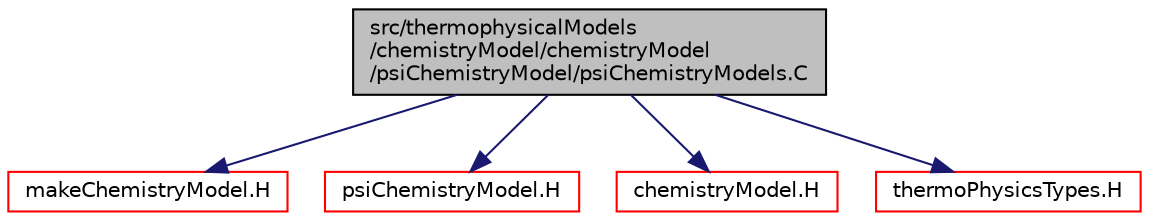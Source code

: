 digraph "src/thermophysicalModels/chemistryModel/chemistryModel/psiChemistryModel/psiChemistryModels.C"
{
  bgcolor="transparent";
  edge [fontname="Helvetica",fontsize="10",labelfontname="Helvetica",labelfontsize="10"];
  node [fontname="Helvetica",fontsize="10",shape=record];
  Node1 [label="src/thermophysicalModels\l/chemistryModel/chemistryModel\l/psiChemistryModel/psiChemistryModels.C",height=0.2,width=0.4,color="black", fillcolor="grey75", style="filled", fontcolor="black"];
  Node1 -> Node2 [color="midnightblue",fontsize="10",style="solid",fontname="Helvetica"];
  Node2 [label="makeChemistryModel.H",height=0.2,width=0.4,color="red",URL="$a09961.html",tooltip="Macros for instantiating chemistry models based on compressibility and transport types. "];
  Node1 -> Node3 [color="midnightblue",fontsize="10",style="solid",fontname="Helvetica"];
  Node3 [label="psiChemistryModel.H",height=0.2,width=0.4,color="red",URL="$a09963.html"];
  Node1 -> Node4 [color="midnightblue",fontsize="10",style="solid",fontname="Helvetica"];
  Node4 [label="chemistryModel.H",height=0.2,width=0.4,color="red",URL="$a09959.html"];
  Node1 -> Node5 [color="midnightblue",fontsize="10",style="solid",fontname="Helvetica"];
  Node5 [label="thermoPhysicsTypes.H",height=0.2,width=0.4,color="red",URL="$a10288.html",tooltip="Type definitions for thermo-physics models. "];
}

